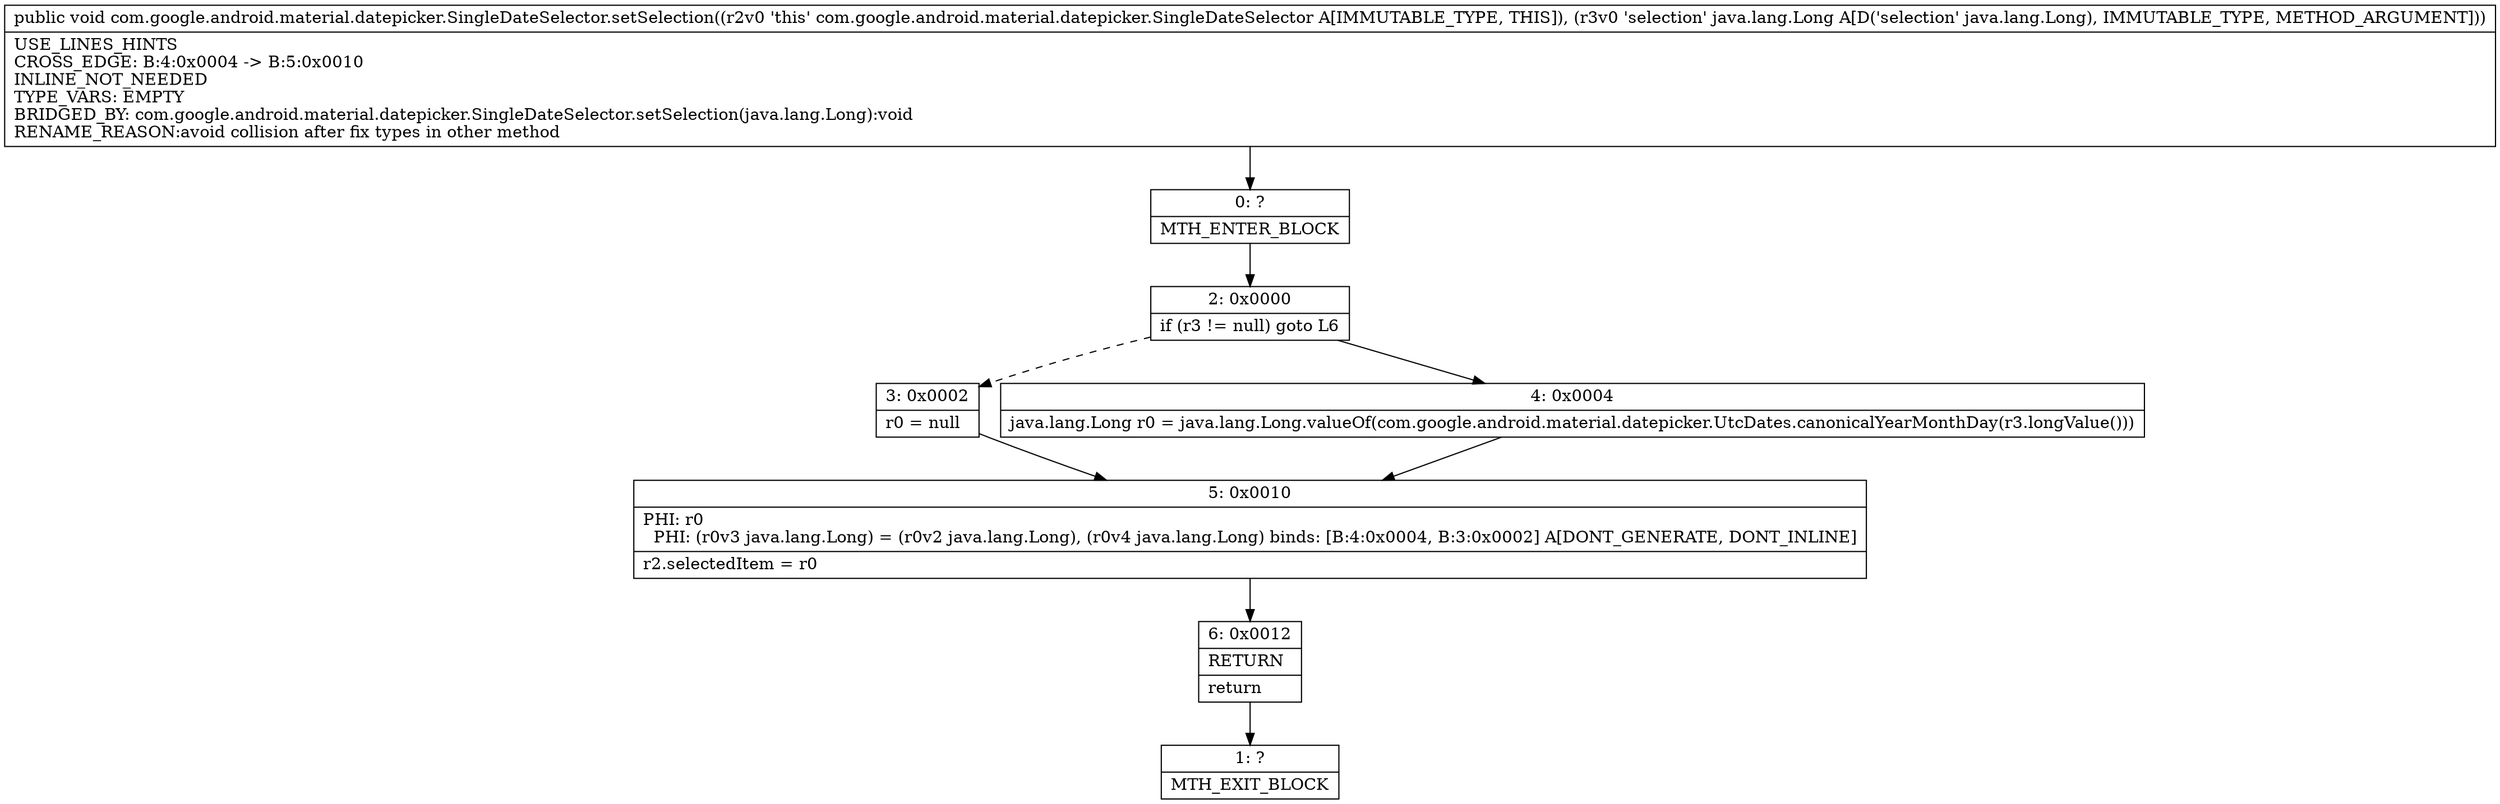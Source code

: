 digraph "CFG forcom.google.android.material.datepicker.SingleDateSelector.setSelection(Ljava\/lang\/Long;)V" {
Node_0 [shape=record,label="{0\:\ ?|MTH_ENTER_BLOCK\l}"];
Node_2 [shape=record,label="{2\:\ 0x0000|if (r3 != null) goto L6\l}"];
Node_3 [shape=record,label="{3\:\ 0x0002|r0 = null\l}"];
Node_5 [shape=record,label="{5\:\ 0x0010|PHI: r0 \l  PHI: (r0v3 java.lang.Long) = (r0v2 java.lang.Long), (r0v4 java.lang.Long) binds: [B:4:0x0004, B:3:0x0002] A[DONT_GENERATE, DONT_INLINE]\l|r2.selectedItem = r0\l}"];
Node_6 [shape=record,label="{6\:\ 0x0012|RETURN\l|return\l}"];
Node_1 [shape=record,label="{1\:\ ?|MTH_EXIT_BLOCK\l}"];
Node_4 [shape=record,label="{4\:\ 0x0004|java.lang.Long r0 = java.lang.Long.valueOf(com.google.android.material.datepicker.UtcDates.canonicalYearMonthDay(r3.longValue()))\l}"];
MethodNode[shape=record,label="{public void com.google.android.material.datepicker.SingleDateSelector.setSelection((r2v0 'this' com.google.android.material.datepicker.SingleDateSelector A[IMMUTABLE_TYPE, THIS]), (r3v0 'selection' java.lang.Long A[D('selection' java.lang.Long), IMMUTABLE_TYPE, METHOD_ARGUMENT]))  | USE_LINES_HINTS\lCROSS_EDGE: B:4:0x0004 \-\> B:5:0x0010\lINLINE_NOT_NEEDED\lTYPE_VARS: EMPTY\lBRIDGED_BY: com.google.android.material.datepicker.SingleDateSelector.setSelection(java.lang.Long):void\lRENAME_REASON:avoid collision after fix types in other method\l}"];
MethodNode -> Node_0;Node_0 -> Node_2;
Node_2 -> Node_3[style=dashed];
Node_2 -> Node_4;
Node_3 -> Node_5;
Node_5 -> Node_6;
Node_6 -> Node_1;
Node_4 -> Node_5;
}

